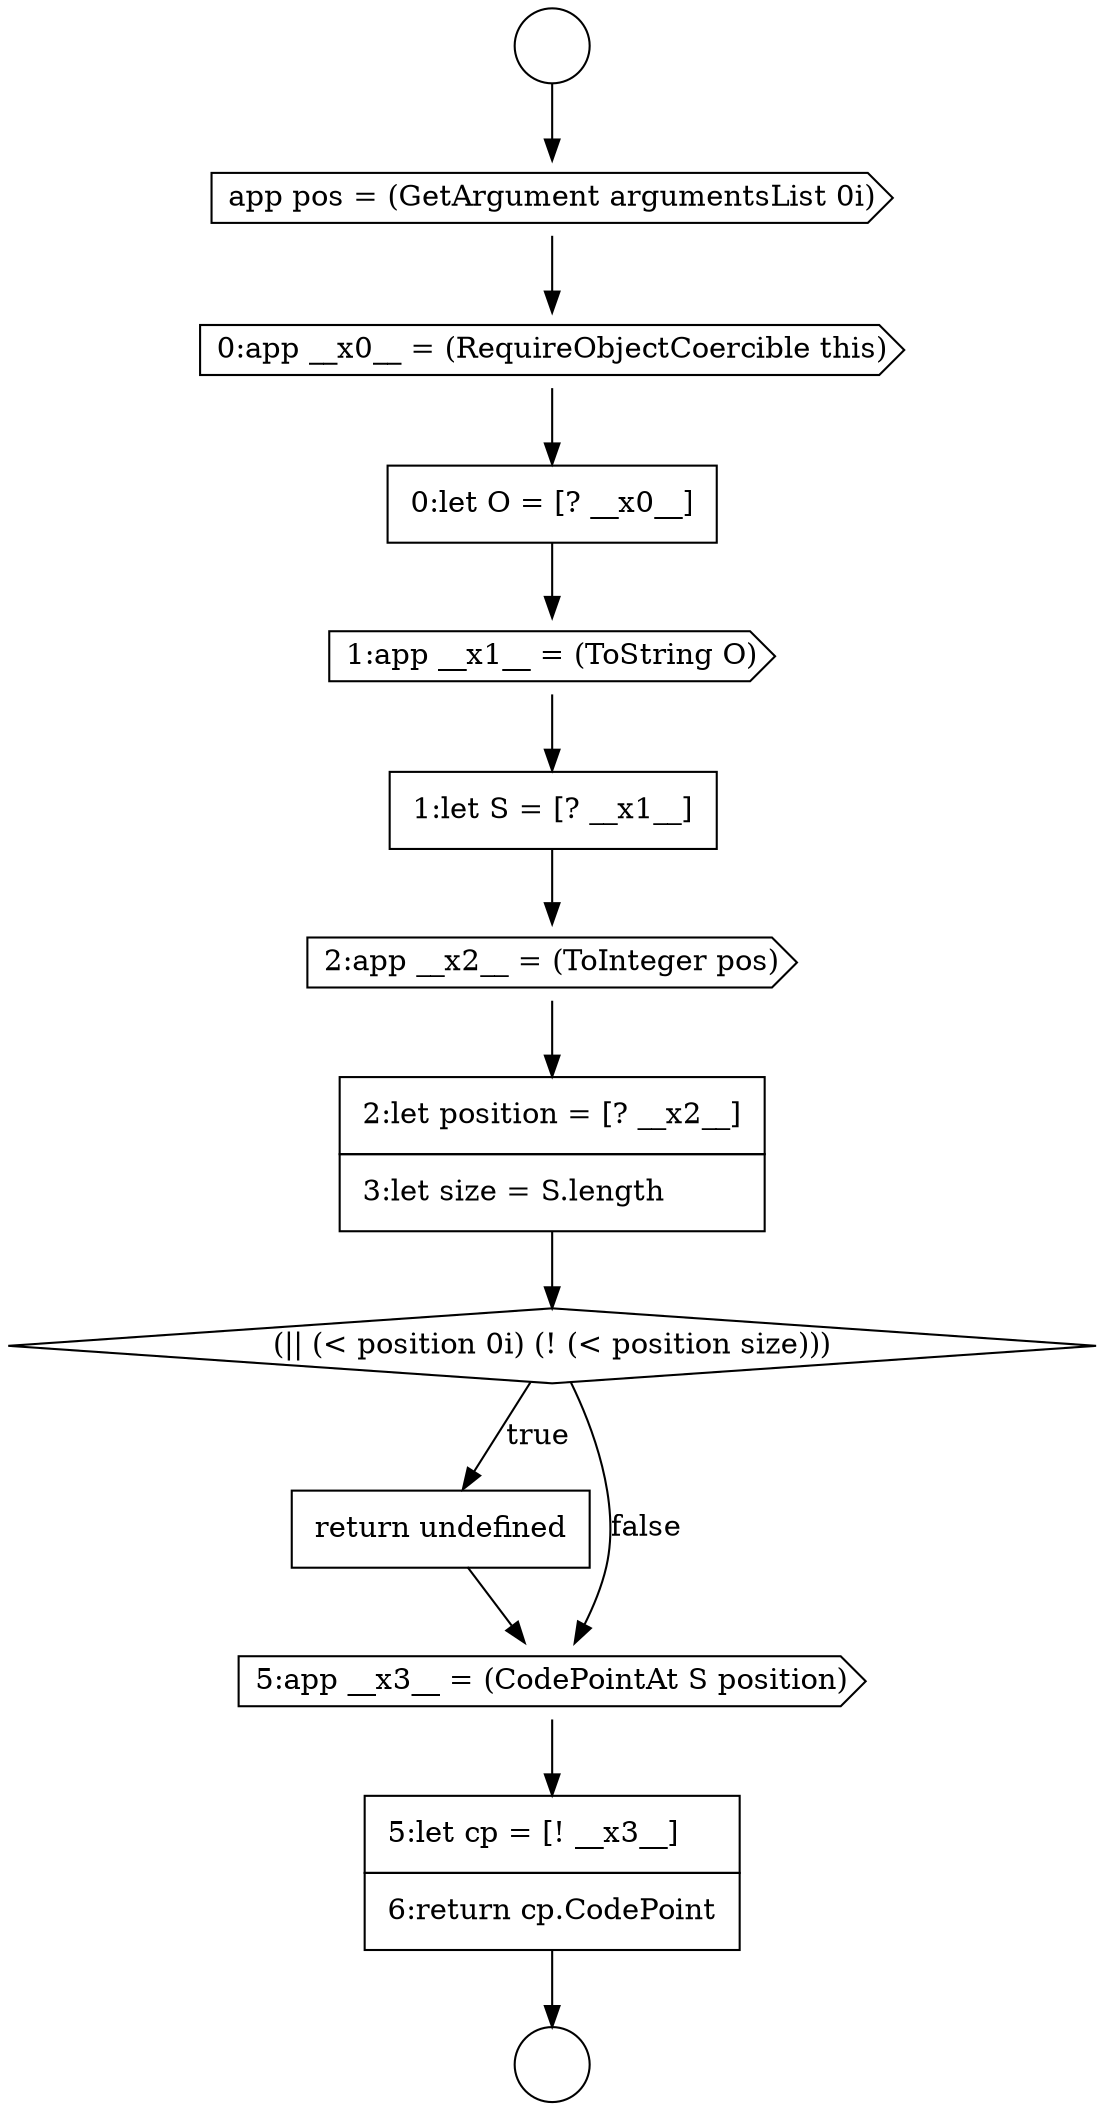 digraph {
  node13993 [shape=cds, label=<<font color="black">app pos = (GetArgument argumentsList 0i)</font>> color="black" fillcolor="white" style=filled]
  node13997 [shape=none, margin=0, label=<<font color="black">
    <table border="0" cellborder="1" cellspacing="0" cellpadding="10">
      <tr><td align="left">1:let S = [? __x1__]</td></tr>
    </table>
  </font>> color="black" fillcolor="white" style=filled]
  node14000 [shape=diamond, label=<<font color="black">(|| (&lt; position 0i) (! (&lt; position size)))</font>> color="black" fillcolor="white" style=filled]
  node13996 [shape=cds, label=<<font color="black">1:app __x1__ = (ToString O)</font>> color="black" fillcolor="white" style=filled]
  node14003 [shape=none, margin=0, label=<<font color="black">
    <table border="0" cellborder="1" cellspacing="0" cellpadding="10">
      <tr><td align="left">5:let cp = [! __x3__]</td></tr>
      <tr><td align="left">6:return cp.CodePoint</td></tr>
    </table>
  </font>> color="black" fillcolor="white" style=filled]
  node13999 [shape=none, margin=0, label=<<font color="black">
    <table border="0" cellborder="1" cellspacing="0" cellpadding="10">
      <tr><td align="left">2:let position = [? __x2__]</td></tr>
      <tr><td align="left">3:let size = S.length</td></tr>
    </table>
  </font>> color="black" fillcolor="white" style=filled]
  node13995 [shape=none, margin=0, label=<<font color="black">
    <table border="0" cellborder="1" cellspacing="0" cellpadding="10">
      <tr><td align="left">0:let O = [? __x0__]</td></tr>
    </table>
  </font>> color="black" fillcolor="white" style=filled]
  node13994 [shape=cds, label=<<font color="black">0:app __x0__ = (RequireObjectCoercible this)</font>> color="black" fillcolor="white" style=filled]
  node13998 [shape=cds, label=<<font color="black">2:app __x2__ = (ToInteger pos)</font>> color="black" fillcolor="white" style=filled]
  node13991 [shape=circle label=" " color="black" fillcolor="white" style=filled]
  node14001 [shape=none, margin=0, label=<<font color="black">
    <table border="0" cellborder="1" cellspacing="0" cellpadding="10">
      <tr><td align="left">return undefined</td></tr>
    </table>
  </font>> color="black" fillcolor="white" style=filled]
  node14002 [shape=cds, label=<<font color="black">5:app __x3__ = (CodePointAt S position)</font>> color="black" fillcolor="white" style=filled]
  node13992 [shape=circle label=" " color="black" fillcolor="white" style=filled]
  node14003 -> node13992 [ color="black"]
  node13995 -> node13996 [ color="black"]
  node13991 -> node13993 [ color="black"]
  node13997 -> node13998 [ color="black"]
  node14002 -> node14003 [ color="black"]
  node14000 -> node14001 [label=<<font color="black">true</font>> color="black"]
  node14000 -> node14002 [label=<<font color="black">false</font>> color="black"]
  node14001 -> node14002 [ color="black"]
  node13998 -> node13999 [ color="black"]
  node13993 -> node13994 [ color="black"]
  node13996 -> node13997 [ color="black"]
  node13994 -> node13995 [ color="black"]
  node13999 -> node14000 [ color="black"]
}
